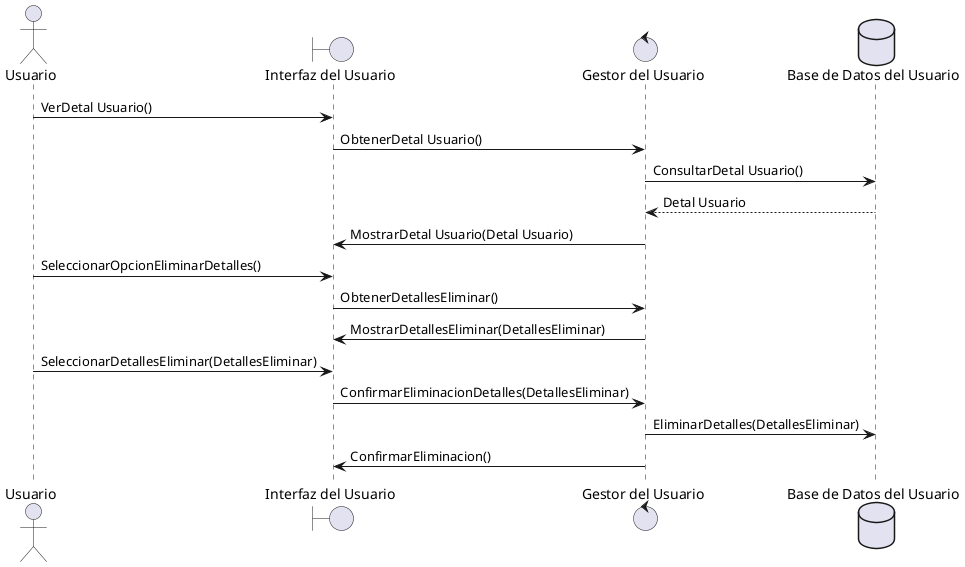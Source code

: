 @startuml
actor Usuario

boundary "Interfaz del Usuario"
control "Gestor del Usuario"
database "Base de Datos del Usuario"

Usuario -> "Interfaz del Usuario": VerDetal Usuario()
"Interfaz del Usuario" -> "Gestor del Usuario": ObtenerDetal Usuario()
"Gestor del Usuario" -> "Base de Datos del Usuario": ConsultarDetal Usuario()
"Base de Datos del Usuario" --> "Gestor del Usuario": Detal Usuario
"Gestor del Usuario" -> "Interfaz del Usuario": MostrarDetal Usuario(Detal Usuario)
Usuario -> "Interfaz del Usuario": SeleccionarOpcionEliminarDetalles()
"Interfaz del Usuario" -> "Gestor del Usuario": ObtenerDetallesEliminar()
"Gestor del Usuario" -> "Interfaz del Usuario": MostrarDetallesEliminar(DetallesEliminar)
Usuario -> "Interfaz del Usuario": SeleccionarDetallesEliminar(DetallesEliminar)
"Interfaz del Usuario" -> "Gestor del Usuario": ConfirmarEliminacionDetalles(DetallesEliminar)
"Gestor del Usuario" -> "Base de Datos del Usuario": EliminarDetalles(DetallesEliminar)
"Gestor del Usuario" -> "Interfaz del Usuario": ConfirmarEliminacion()

@enduml
